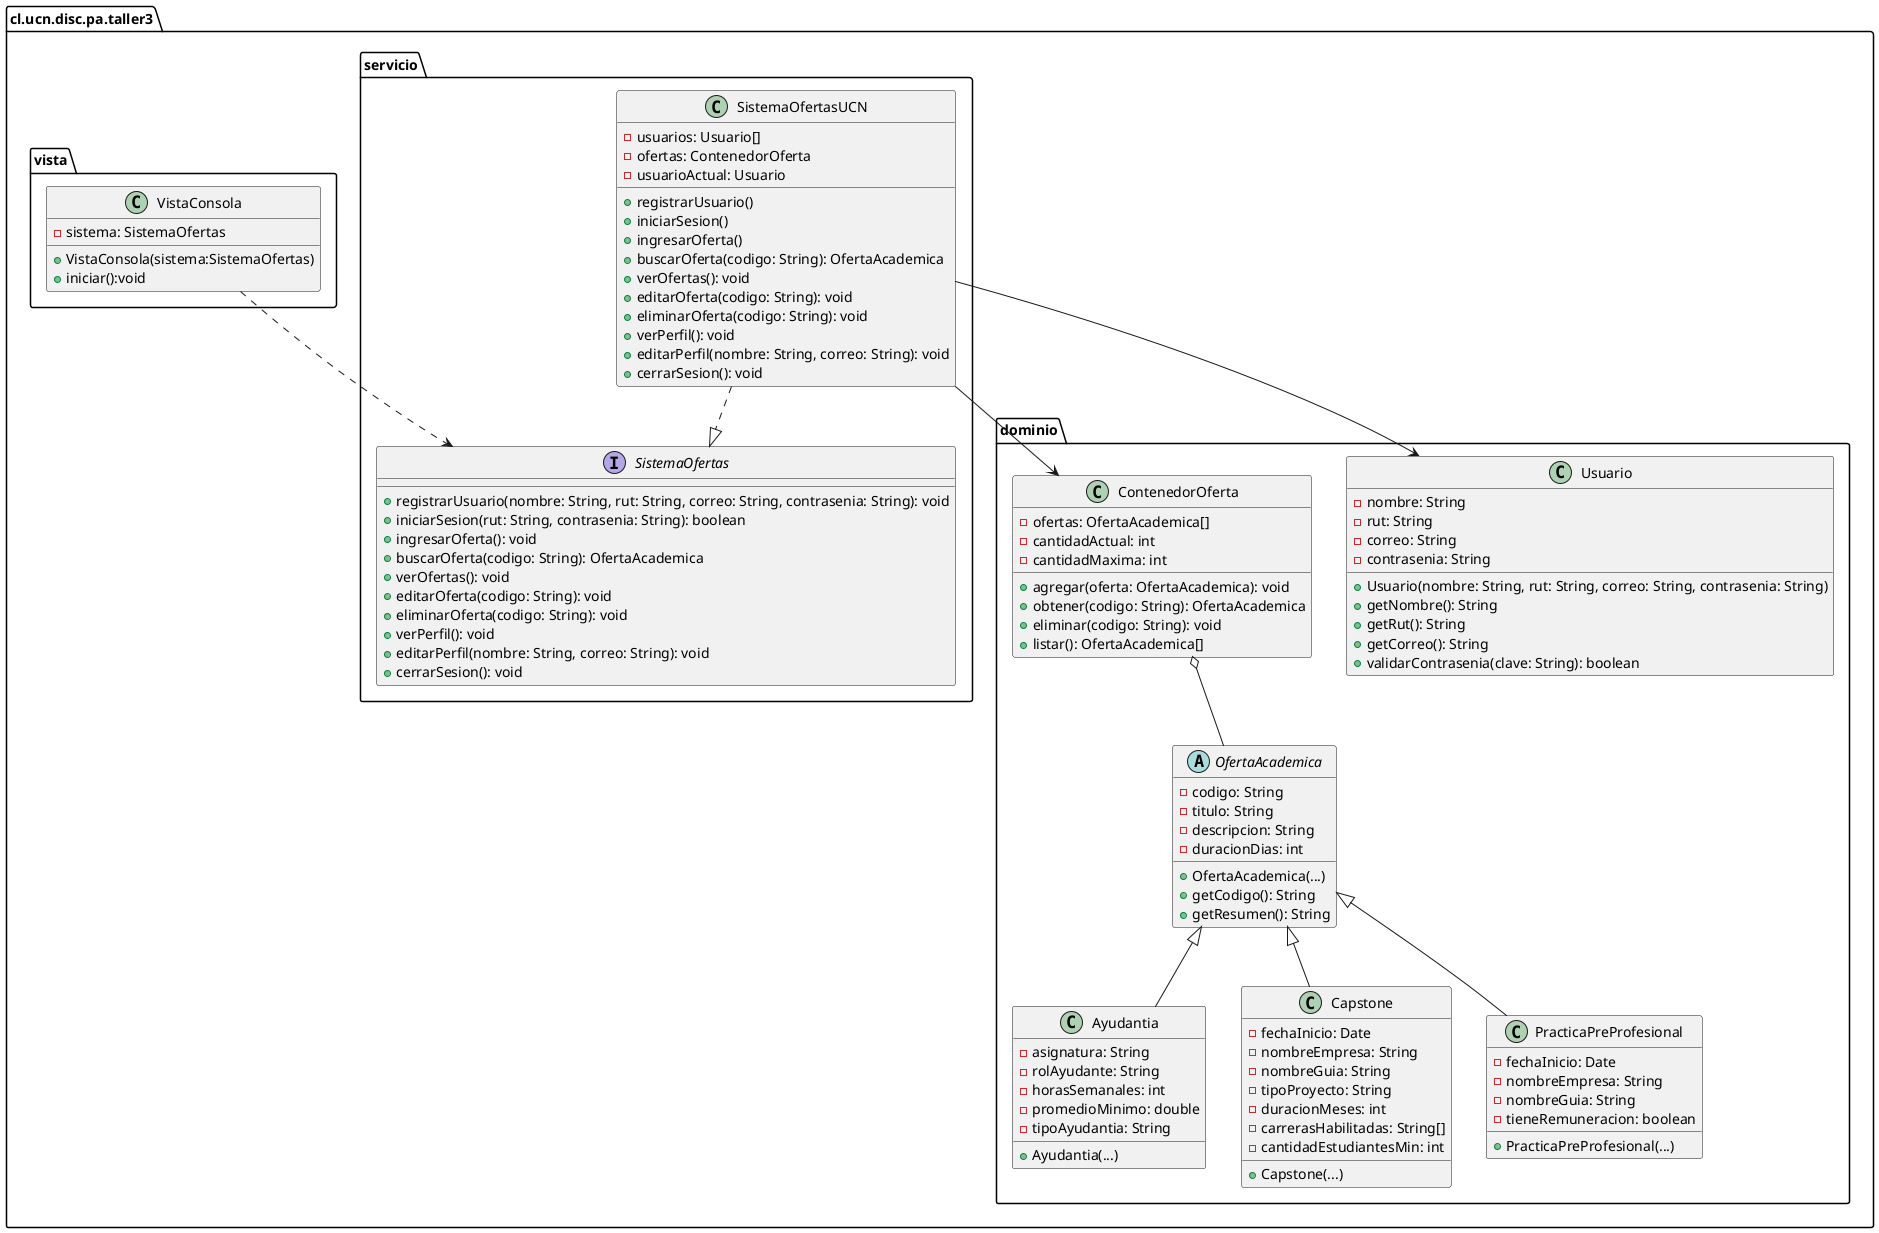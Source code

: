 @startuml
'https://plantuml.com/class-diagram
package cl.ucn.disc.pa.taller3 as taller3{
package dominio{
class Usuario {
  - nombre: String
  - rut: String
  - correo: String
  - contrasenia: String

  + Usuario(nombre: String, rut: String, correo: String, contrasenia: String)
  + getNombre(): String
  + getRut(): String
  + getCorreo(): String
  + validarContrasenia(clave: String): boolean
}
abstract class OfertaAcademica {
  - codigo: String
  - titulo: String
  - descripcion: String
  - duracionDias: int

  + OfertaAcademica(...)
  + getCodigo(): String
  + getResumen(): String
}
class Ayudantia extends OfertaAcademica {
  - asignatura: String
  - rolAyudante: String
  - horasSemanales: int
  - promedioMinimo: double
  - tipoAyudantia: String

  + Ayudantia(...)
}
class Capstone extends OfertaAcademica {
  - fechaInicio: Date
  - nombreEmpresa: String
  - nombreGuia: String
  - tipoProyecto: String
  - duracionMeses: int
  - carrerasHabilitadas: String[]
  - cantidadEstudiantesMin: int

  + Capstone(...)
}
class PracticaPreProfesional extends OfertaAcademica {
  - fechaInicio: Date
  - nombreEmpresa: String
  - nombreGuia: String
  - tieneRemuneracion: boolean

  + PracticaPreProfesional(...)
}
class ContenedorOferta {
  - ofertas: OfertaAcademica[]
  - cantidadActual: int
  - cantidadMaxima: int

  + agregar(oferta: OfertaAcademica): void
  + obtener(codigo: String): OfertaAcademica
  + eliminar(codigo: String): void
  + listar(): OfertaAcademica[]
}
}
package servicio{

interface SistemaOfertas {
  + registrarUsuario(nombre: String, rut: String, correo: String, contrasenia: String): void
  + iniciarSesion(rut: String, contrasenia: String): boolean
  + ingresarOferta(): void
  + buscarOferta(codigo: String): OfertaAcademica
  + verOfertas(): void
  + editarOferta(codigo: String): void
  + eliminarOferta(codigo: String): void
  + verPerfil(): void
  + editarPerfil(nombre: String, correo: String): void
  + cerrarSesion(): void
}

class SistemaOfertasUCN {
  - usuarios: Usuario[]
  - ofertas: ContenedorOferta
  - usuarioActual: Usuario
  + registrarUsuario()
  + iniciarSesion()
  +ingresarOferta()
  + buscarOferta(codigo: String): OfertaAcademica
    + verOfertas(): void
    + editarOferta(codigo: String): void
    + eliminarOferta(codigo: String): void
    + verPerfil(): void
    + editarPerfil(nombre: String, correo: String): void
    + cerrarSesion(): void
}
}
package vista{
class VistaConsola{
-sistema: SistemaOfertas
+VistaConsola(sistema:SistemaOfertas)
+iniciar():void
}
}

SistemaOfertasUCN --> ContenedorOferta
SistemaOfertasUCN --> Usuario
SistemaOfertasUCN ..|> SistemaOfertas
VistaConsola ..> SistemaOfertas
ContenedorOferta o-- OfertaAcademica

@enduml